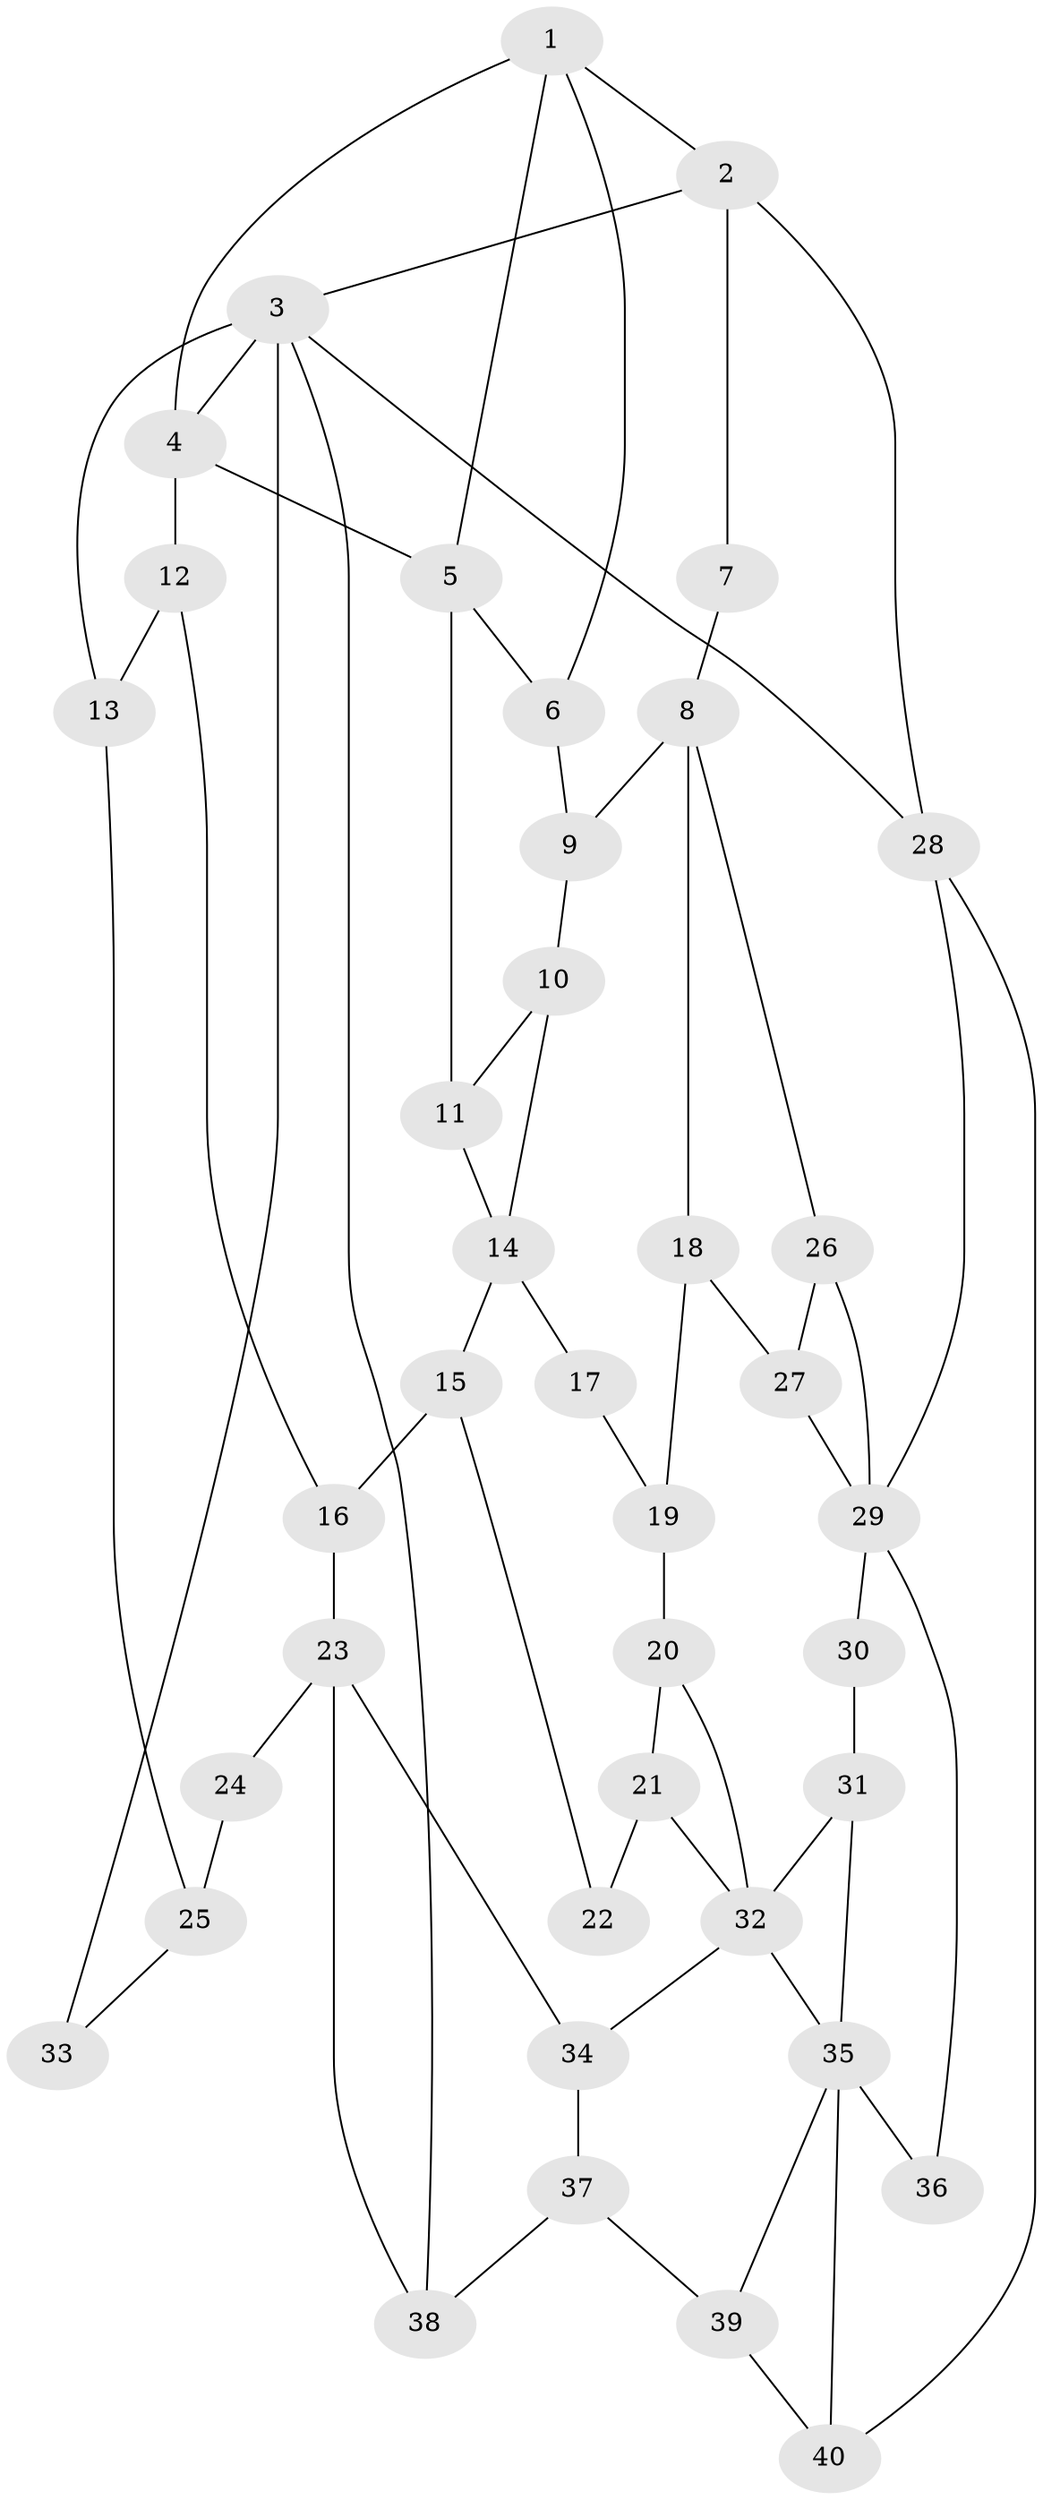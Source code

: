 // original degree distribution, {3: 0.02531645569620253, 4: 0.2911392405063291, 5: 0.43037974683544306, 6: 0.25316455696202533}
// Generated by graph-tools (version 1.1) at 2025/38/03/09/25 02:38:47]
// undirected, 40 vertices, 65 edges
graph export_dot {
graph [start="1"]
  node [color=gray90,style=filled];
  1;
  2;
  3;
  4;
  5;
  6;
  7;
  8;
  9;
  10;
  11;
  12;
  13;
  14;
  15;
  16;
  17;
  18;
  19;
  20;
  21;
  22;
  23;
  24;
  25;
  26;
  27;
  28;
  29;
  30;
  31;
  32;
  33;
  34;
  35;
  36;
  37;
  38;
  39;
  40;
  1 -- 2 [weight=1.0];
  1 -- 4 [weight=1.0];
  1 -- 5 [weight=1.0];
  1 -- 6 [weight=1.0];
  2 -- 3 [weight=1.0];
  2 -- 7 [weight=1.0];
  2 -- 28 [weight=1.0];
  3 -- 4 [weight=1.0];
  3 -- 13 [weight=1.0];
  3 -- 28 [weight=1.0];
  3 -- 33 [weight=2.0];
  3 -- 38 [weight=1.0];
  4 -- 5 [weight=1.0];
  4 -- 12 [weight=1.0];
  5 -- 6 [weight=2.0];
  5 -- 11 [weight=2.0];
  6 -- 9 [weight=1.0];
  7 -- 8 [weight=2.0];
  8 -- 9 [weight=2.0];
  8 -- 18 [weight=1.0];
  8 -- 26 [weight=1.0];
  9 -- 10 [weight=1.0];
  10 -- 11 [weight=1.0];
  10 -- 14 [weight=1.0];
  11 -- 14 [weight=1.0];
  12 -- 13 [weight=1.0];
  12 -- 16 [weight=1.0];
  13 -- 25 [weight=1.0];
  14 -- 15 [weight=2.0];
  14 -- 17 [weight=2.0];
  15 -- 16 [weight=2.0];
  15 -- 22 [weight=2.0];
  16 -- 23 [weight=2.0];
  17 -- 19 [weight=1.0];
  18 -- 19 [weight=1.0];
  18 -- 27 [weight=1.0];
  19 -- 20 [weight=1.0];
  20 -- 21 [weight=1.0];
  20 -- 32 [weight=1.0];
  21 -- 22 [weight=1.0];
  21 -- 32 [weight=1.0];
  23 -- 24 [weight=2.0];
  23 -- 34 [weight=1.0];
  23 -- 38 [weight=1.0];
  24 -- 25 [weight=2.0];
  25 -- 33 [weight=1.0];
  26 -- 27 [weight=1.0];
  26 -- 29 [weight=1.0];
  27 -- 29 [weight=1.0];
  28 -- 29 [weight=1.0];
  28 -- 40 [weight=1.0];
  29 -- 30 [weight=2.0];
  29 -- 36 [weight=1.0];
  30 -- 31 [weight=1.0];
  31 -- 32 [weight=1.0];
  31 -- 35 [weight=1.0];
  32 -- 34 [weight=1.0];
  32 -- 35 [weight=1.0];
  34 -- 37 [weight=1.0];
  35 -- 36 [weight=2.0];
  35 -- 39 [weight=1.0];
  35 -- 40 [weight=1.0];
  37 -- 38 [weight=1.0];
  37 -- 39 [weight=1.0];
  39 -- 40 [weight=1.0];
}
